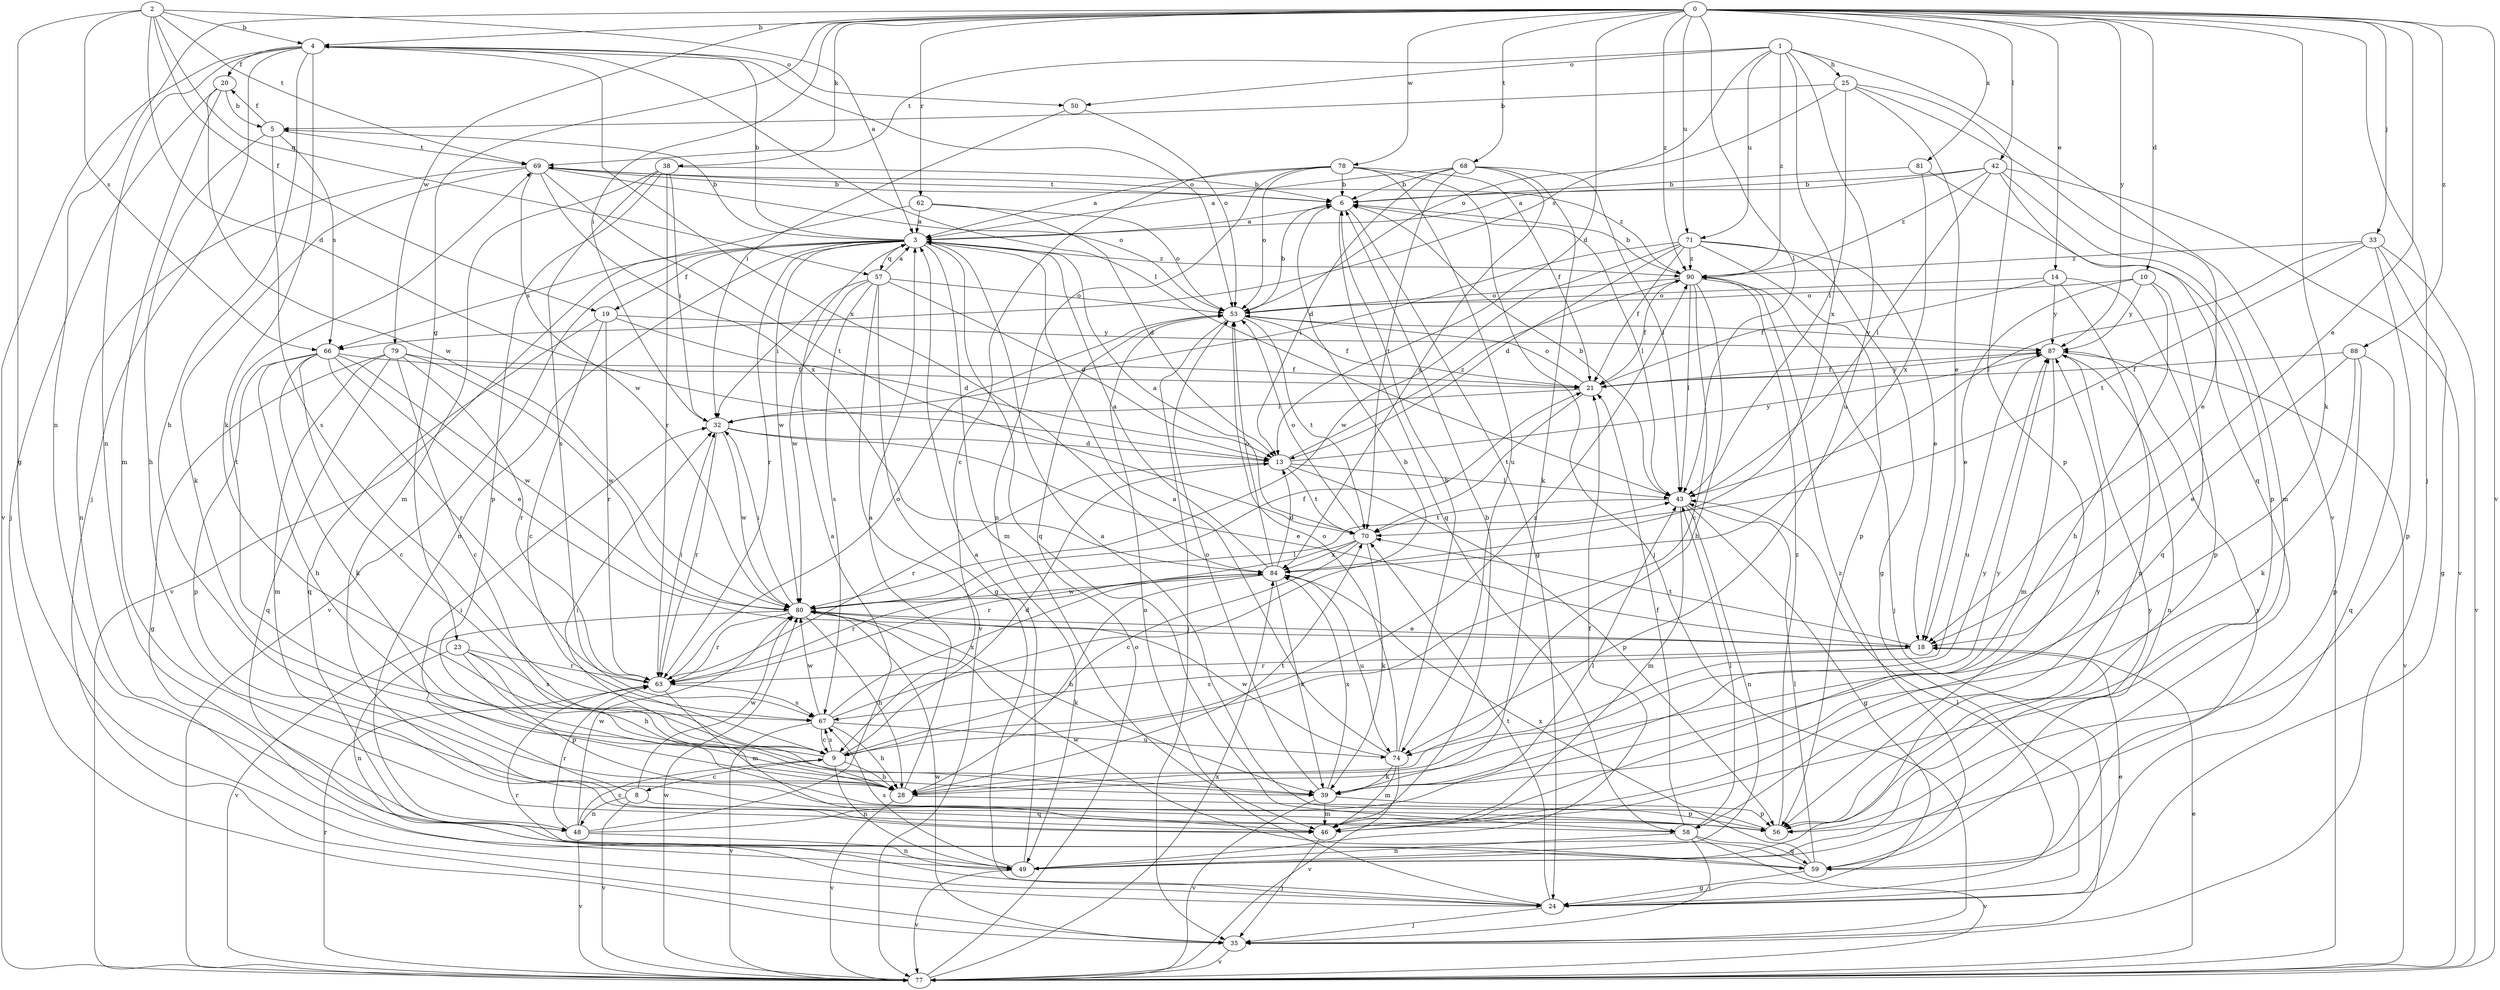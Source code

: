 strict digraph  {
0;
1;
2;
3;
4;
5;
6;
8;
9;
10;
13;
14;
18;
19;
20;
21;
23;
24;
25;
28;
32;
33;
35;
38;
39;
42;
43;
46;
48;
49;
50;
53;
56;
57;
58;
59;
62;
63;
66;
67;
68;
69;
70;
71;
74;
77;
78;
79;
80;
81;
84;
87;
88;
90;
0 -> 4  [label=b];
0 -> 10  [label=d];
0 -> 13  [label=d];
0 -> 14  [label=e];
0 -> 18  [label=e];
0 -> 23  [label=g];
0 -> 32  [label=i];
0 -> 33  [label=j];
0 -> 35  [label=j];
0 -> 38  [label=k];
0 -> 39  [label=k];
0 -> 42  [label=l];
0 -> 43  [label=l];
0 -> 48  [label=n];
0 -> 62  [label=r];
0 -> 68  [label=t];
0 -> 71  [label=u];
0 -> 77  [label=v];
0 -> 78  [label=w];
0 -> 79  [label=w];
0 -> 81  [label=x];
0 -> 87  [label=y];
0 -> 88  [label=z];
0 -> 90  [label=z];
1 -> 25  [label=h];
1 -> 50  [label=o];
1 -> 66  [label=s];
1 -> 69  [label=t];
1 -> 71  [label=u];
1 -> 74  [label=u];
1 -> 77  [label=v];
1 -> 84  [label=x];
1 -> 90  [label=z];
2 -> 3  [label=a];
2 -> 4  [label=b];
2 -> 13  [label=d];
2 -> 19  [label=f];
2 -> 24  [label=g];
2 -> 57  [label=q];
2 -> 66  [label=s];
2 -> 69  [label=t];
3 -> 4  [label=b];
3 -> 5  [label=b];
3 -> 19  [label=f];
3 -> 46  [label=m];
3 -> 48  [label=n];
3 -> 57  [label=q];
3 -> 58  [label=q];
3 -> 63  [label=r];
3 -> 66  [label=s];
3 -> 77  [label=v];
3 -> 80  [label=w];
3 -> 90  [label=z];
4 -> 20  [label=f];
4 -> 28  [label=h];
4 -> 35  [label=j];
4 -> 39  [label=k];
4 -> 43  [label=l];
4 -> 48  [label=n];
4 -> 50  [label=o];
4 -> 53  [label=o];
4 -> 77  [label=v];
4 -> 84  [label=x];
5 -> 20  [label=f];
5 -> 28  [label=h];
5 -> 66  [label=s];
5 -> 67  [label=s];
5 -> 69  [label=t];
6 -> 3  [label=a];
6 -> 24  [label=g];
6 -> 43  [label=l];
6 -> 58  [label=q];
6 -> 69  [label=t];
8 -> 32  [label=i];
8 -> 48  [label=n];
8 -> 58  [label=q];
8 -> 77  [label=v];
8 -> 80  [label=w];
9 -> 8  [label=c];
9 -> 13  [label=d];
9 -> 28  [label=h];
9 -> 49  [label=n];
9 -> 67  [label=s];
9 -> 69  [label=t];
9 -> 90  [label=z];
10 -> 18  [label=e];
10 -> 28  [label=h];
10 -> 53  [label=o];
10 -> 58  [label=q];
10 -> 87  [label=y];
13 -> 43  [label=l];
13 -> 56  [label=p];
13 -> 63  [label=r];
13 -> 70  [label=t];
13 -> 87  [label=y];
13 -> 90  [label=z];
14 -> 21  [label=f];
14 -> 49  [label=n];
14 -> 53  [label=o];
14 -> 56  [label=p];
14 -> 87  [label=y];
18 -> 63  [label=r];
18 -> 67  [label=s];
18 -> 70  [label=t];
19 -> 9  [label=c];
19 -> 13  [label=d];
19 -> 59  [label=q];
19 -> 63  [label=r];
19 -> 87  [label=y];
20 -> 5  [label=b];
20 -> 35  [label=j];
20 -> 46  [label=m];
20 -> 80  [label=w];
21 -> 32  [label=i];
21 -> 53  [label=o];
21 -> 70  [label=t];
21 -> 87  [label=y];
23 -> 28  [label=h];
23 -> 49  [label=n];
23 -> 56  [label=p];
23 -> 63  [label=r];
23 -> 67  [label=s];
24 -> 18  [label=e];
24 -> 35  [label=j];
24 -> 43  [label=l];
24 -> 53  [label=o];
24 -> 63  [label=r];
24 -> 70  [label=t];
25 -> 5  [label=b];
25 -> 18  [label=e];
25 -> 43  [label=l];
25 -> 53  [label=o];
25 -> 56  [label=p];
25 -> 59  [label=q];
28 -> 3  [label=a];
28 -> 32  [label=i];
28 -> 56  [label=p];
28 -> 70  [label=t];
28 -> 77  [label=v];
28 -> 87  [label=y];
32 -> 13  [label=d];
32 -> 18  [label=e];
32 -> 63  [label=r];
32 -> 80  [label=w];
33 -> 24  [label=g];
33 -> 43  [label=l];
33 -> 56  [label=p];
33 -> 70  [label=t];
33 -> 77  [label=v];
33 -> 90  [label=z];
35 -> 77  [label=v];
35 -> 80  [label=w];
38 -> 6  [label=b];
38 -> 32  [label=i];
38 -> 46  [label=m];
38 -> 56  [label=p];
38 -> 63  [label=r];
38 -> 67  [label=s];
39 -> 46  [label=m];
39 -> 53  [label=o];
39 -> 56  [label=p];
39 -> 77  [label=v];
39 -> 84  [label=x];
39 -> 87  [label=y];
42 -> 3  [label=a];
42 -> 6  [label=b];
42 -> 18  [label=e];
42 -> 43  [label=l];
42 -> 46  [label=m];
42 -> 77  [label=v];
42 -> 90  [label=z];
43 -> 6  [label=b];
43 -> 24  [label=g];
43 -> 46  [label=m];
43 -> 49  [label=n];
43 -> 70  [label=t];
46 -> 6  [label=b];
46 -> 35  [label=j];
46 -> 87  [label=y];
48 -> 3  [label=a];
48 -> 9  [label=c];
48 -> 43  [label=l];
48 -> 49  [label=n];
48 -> 63  [label=r];
48 -> 77  [label=v];
48 -> 80  [label=w];
49 -> 3  [label=a];
49 -> 21  [label=f];
49 -> 67  [label=s];
49 -> 77  [label=v];
49 -> 87  [label=y];
50 -> 32  [label=i];
50 -> 53  [label=o];
53 -> 6  [label=b];
53 -> 21  [label=f];
53 -> 35  [label=j];
53 -> 70  [label=t];
53 -> 87  [label=y];
56 -> 3  [label=a];
56 -> 90  [label=z];
57 -> 3  [label=a];
57 -> 13  [label=d];
57 -> 24  [label=g];
57 -> 32  [label=i];
57 -> 53  [label=o];
57 -> 67  [label=s];
57 -> 77  [label=v];
57 -> 80  [label=w];
58 -> 21  [label=f];
58 -> 35  [label=j];
58 -> 43  [label=l];
58 -> 49  [label=n];
58 -> 59  [label=q];
58 -> 77  [label=v];
59 -> 24  [label=g];
59 -> 43  [label=l];
59 -> 80  [label=w];
59 -> 84  [label=x];
59 -> 87  [label=y];
59 -> 90  [label=z];
62 -> 3  [label=a];
62 -> 13  [label=d];
62 -> 53  [label=o];
62 -> 77  [label=v];
63 -> 32  [label=i];
63 -> 46  [label=m];
63 -> 53  [label=o];
63 -> 67  [label=s];
66 -> 9  [label=c];
66 -> 18  [label=e];
66 -> 21  [label=f];
66 -> 28  [label=h];
66 -> 39  [label=k];
66 -> 56  [label=p];
66 -> 63  [label=r];
66 -> 80  [label=w];
67 -> 6  [label=b];
67 -> 9  [label=c];
67 -> 28  [label=h];
67 -> 74  [label=u];
67 -> 77  [label=v];
67 -> 80  [label=w];
67 -> 84  [label=x];
68 -> 3  [label=a];
68 -> 6  [label=b];
68 -> 13  [label=d];
68 -> 39  [label=k];
68 -> 43  [label=l];
68 -> 70  [label=t];
68 -> 84  [label=x];
69 -> 6  [label=b];
69 -> 39  [label=k];
69 -> 49  [label=n];
69 -> 53  [label=o];
69 -> 70  [label=t];
69 -> 80  [label=w];
69 -> 84  [label=x];
69 -> 90  [label=z];
70 -> 3  [label=a];
70 -> 9  [label=c];
70 -> 39  [label=k];
70 -> 53  [label=o];
70 -> 63  [label=r];
70 -> 84  [label=x];
71 -> 13  [label=d];
71 -> 18  [label=e];
71 -> 21  [label=f];
71 -> 24  [label=g];
71 -> 32  [label=i];
71 -> 56  [label=p];
71 -> 80  [label=w];
71 -> 90  [label=z];
74 -> 3  [label=a];
74 -> 6  [label=b];
74 -> 39  [label=k];
74 -> 46  [label=m];
74 -> 53  [label=o];
74 -> 77  [label=v];
74 -> 80  [label=w];
77 -> 18  [label=e];
77 -> 53  [label=o];
77 -> 63  [label=r];
77 -> 80  [label=w];
77 -> 84  [label=x];
78 -> 3  [label=a];
78 -> 6  [label=b];
78 -> 9  [label=c];
78 -> 21  [label=f];
78 -> 35  [label=j];
78 -> 49  [label=n];
78 -> 53  [label=o];
78 -> 74  [label=u];
79 -> 9  [label=c];
79 -> 21  [label=f];
79 -> 24  [label=g];
79 -> 46  [label=m];
79 -> 59  [label=q];
79 -> 63  [label=r];
79 -> 80  [label=w];
80 -> 18  [label=e];
80 -> 21  [label=f];
80 -> 28  [label=h];
80 -> 32  [label=i];
80 -> 39  [label=k];
80 -> 43  [label=l];
80 -> 63  [label=r];
80 -> 77  [label=v];
81 -> 6  [label=b];
81 -> 56  [label=p];
81 -> 84  [label=x];
84 -> 3  [label=a];
84 -> 13  [label=d];
84 -> 28  [label=h];
84 -> 39  [label=k];
84 -> 53  [label=o];
84 -> 63  [label=r];
84 -> 74  [label=u];
84 -> 80  [label=w];
87 -> 21  [label=f];
87 -> 46  [label=m];
87 -> 49  [label=n];
87 -> 74  [label=u];
87 -> 77  [label=v];
88 -> 18  [label=e];
88 -> 21  [label=f];
88 -> 39  [label=k];
88 -> 56  [label=p];
88 -> 59  [label=q];
90 -> 6  [label=b];
90 -> 9  [label=c];
90 -> 21  [label=f];
90 -> 28  [label=h];
90 -> 35  [label=j];
90 -> 43  [label=l];
90 -> 53  [label=o];
}
